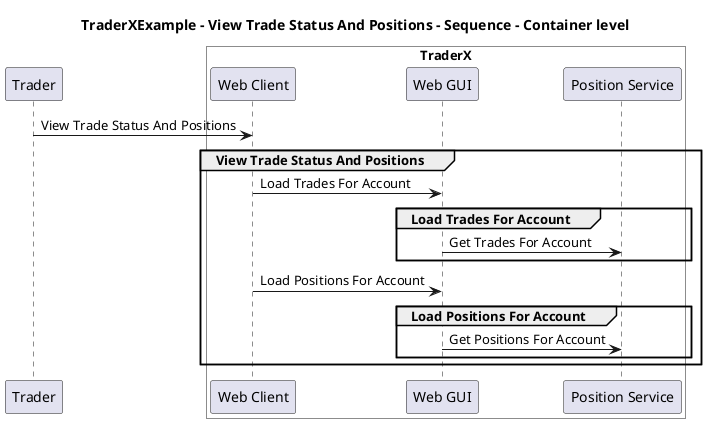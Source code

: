 @startuml

title TraderXExample - View Trade Status And Positions - Sequence - Container level

participant "Trader" as TraderXExample.Actors.Trader

box "TraderX" #White
    participant "Web Client" as TraderXExample.SoftwareSystems.TraderX.Containers.WebClient
    participant "Web GUI" as TraderXExample.SoftwareSystems.TraderX.Containers.WebGUI
    participant "Position Service" as TraderXExample.SoftwareSystems.TraderX.Containers.PositionService
end box


TraderXExample.Actors.Trader -> TraderXExample.SoftwareSystems.TraderX.Containers.WebClient : View Trade Status And Positions
group View Trade Status And Positions
TraderXExample.SoftwareSystems.TraderX.Containers.WebClient -> TraderXExample.SoftwareSystems.TraderX.Containers.WebGUI : Load Trades For Account
group Load Trades For Account
TraderXExample.SoftwareSystems.TraderX.Containers.WebGUI -> TraderXExample.SoftwareSystems.TraderX.Containers.PositionService : Get Trades For Account
end
TraderXExample.SoftwareSystems.TraderX.Containers.WebClient -> TraderXExample.SoftwareSystems.TraderX.Containers.WebGUI : Load Positions For Account
group Load Positions For Account
TraderXExample.SoftwareSystems.TraderX.Containers.WebGUI -> TraderXExample.SoftwareSystems.TraderX.Containers.PositionService : Get Positions For Account
end
end


@enduml

